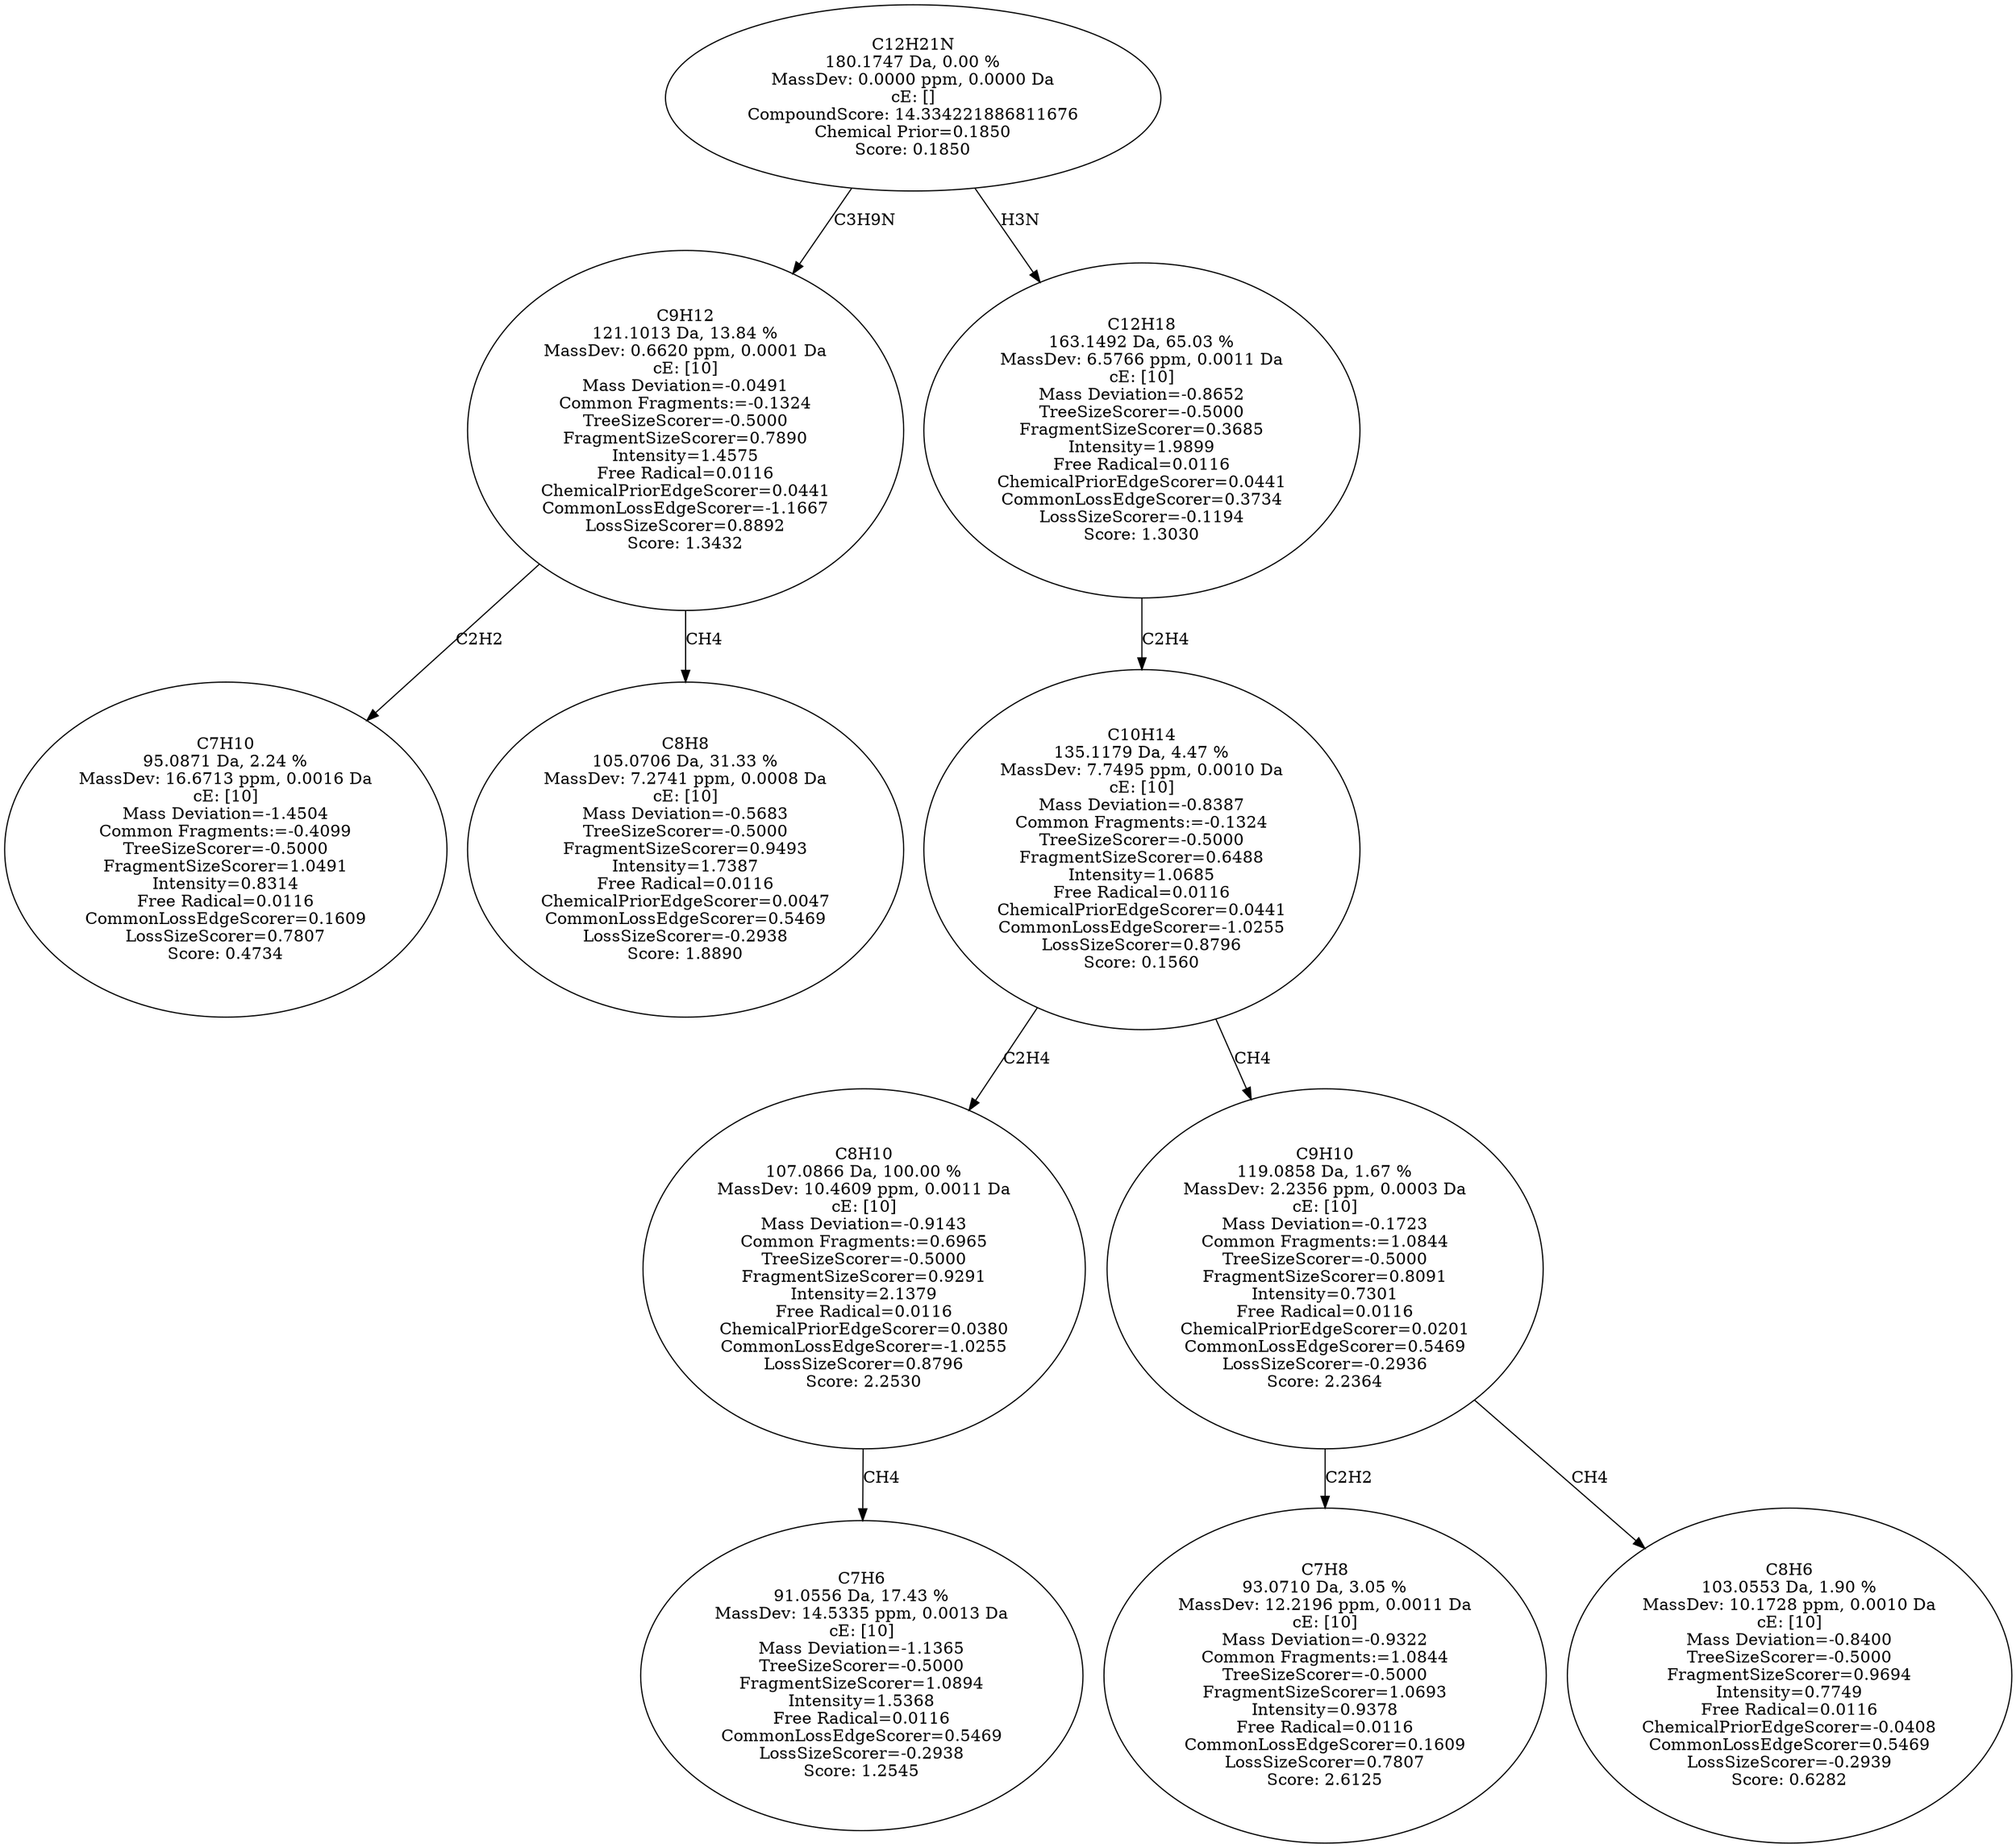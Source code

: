 strict digraph {
v1 [label="C7H10\n95.0871 Da, 2.24 %\nMassDev: 16.6713 ppm, 0.0016 Da\ncE: [10]\nMass Deviation=-1.4504\nCommon Fragments:=-0.4099\nTreeSizeScorer=-0.5000\nFragmentSizeScorer=1.0491\nIntensity=0.8314\nFree Radical=0.0116\nCommonLossEdgeScorer=0.1609\nLossSizeScorer=0.7807\nScore: 0.4734"];
v2 [label="C8H8\n105.0706 Da, 31.33 %\nMassDev: 7.2741 ppm, 0.0008 Da\ncE: [10]\nMass Deviation=-0.5683\nTreeSizeScorer=-0.5000\nFragmentSizeScorer=0.9493\nIntensity=1.7387\nFree Radical=0.0116\nChemicalPriorEdgeScorer=0.0047\nCommonLossEdgeScorer=0.5469\nLossSizeScorer=-0.2938\nScore: 1.8890"];
v3 [label="C9H12\n121.1013 Da, 13.84 %\nMassDev: 0.6620 ppm, 0.0001 Da\ncE: [10]\nMass Deviation=-0.0491\nCommon Fragments:=-0.1324\nTreeSizeScorer=-0.5000\nFragmentSizeScorer=0.7890\nIntensity=1.4575\nFree Radical=0.0116\nChemicalPriorEdgeScorer=0.0441\nCommonLossEdgeScorer=-1.1667\nLossSizeScorer=0.8892\nScore: 1.3432"];
v4 [label="C7H6\n91.0556 Da, 17.43 %\nMassDev: 14.5335 ppm, 0.0013 Da\ncE: [10]\nMass Deviation=-1.1365\nTreeSizeScorer=-0.5000\nFragmentSizeScorer=1.0894\nIntensity=1.5368\nFree Radical=0.0116\nCommonLossEdgeScorer=0.5469\nLossSizeScorer=-0.2938\nScore: 1.2545"];
v5 [label="C8H10\n107.0866 Da, 100.00 %\nMassDev: 10.4609 ppm, 0.0011 Da\ncE: [10]\nMass Deviation=-0.9143\nCommon Fragments:=0.6965\nTreeSizeScorer=-0.5000\nFragmentSizeScorer=0.9291\nIntensity=2.1379\nFree Radical=0.0116\nChemicalPriorEdgeScorer=0.0380\nCommonLossEdgeScorer=-1.0255\nLossSizeScorer=0.8796\nScore: 2.2530"];
v6 [label="C7H8\n93.0710 Da, 3.05 %\nMassDev: 12.2196 ppm, 0.0011 Da\ncE: [10]\nMass Deviation=-0.9322\nCommon Fragments:=1.0844\nTreeSizeScorer=-0.5000\nFragmentSizeScorer=1.0693\nIntensity=0.9378\nFree Radical=0.0116\nCommonLossEdgeScorer=0.1609\nLossSizeScorer=0.7807\nScore: 2.6125"];
v7 [label="C8H6\n103.0553 Da, 1.90 %\nMassDev: 10.1728 ppm, 0.0010 Da\ncE: [10]\nMass Deviation=-0.8400\nTreeSizeScorer=-0.5000\nFragmentSizeScorer=0.9694\nIntensity=0.7749\nFree Radical=0.0116\nChemicalPriorEdgeScorer=-0.0408\nCommonLossEdgeScorer=0.5469\nLossSizeScorer=-0.2939\nScore: 0.6282"];
v8 [label="C9H10\n119.0858 Da, 1.67 %\nMassDev: 2.2356 ppm, 0.0003 Da\ncE: [10]\nMass Deviation=-0.1723\nCommon Fragments:=1.0844\nTreeSizeScorer=-0.5000\nFragmentSizeScorer=0.8091\nIntensity=0.7301\nFree Radical=0.0116\nChemicalPriorEdgeScorer=0.0201\nCommonLossEdgeScorer=0.5469\nLossSizeScorer=-0.2936\nScore: 2.2364"];
v9 [label="C10H14\n135.1179 Da, 4.47 %\nMassDev: 7.7495 ppm, 0.0010 Da\ncE: [10]\nMass Deviation=-0.8387\nCommon Fragments:=-0.1324\nTreeSizeScorer=-0.5000\nFragmentSizeScorer=0.6488\nIntensity=1.0685\nFree Radical=0.0116\nChemicalPriorEdgeScorer=0.0441\nCommonLossEdgeScorer=-1.0255\nLossSizeScorer=0.8796\nScore: 0.1560"];
v10 [label="C12H18\n163.1492 Da, 65.03 %\nMassDev: 6.5766 ppm, 0.0011 Da\ncE: [10]\nMass Deviation=-0.8652\nTreeSizeScorer=-0.5000\nFragmentSizeScorer=0.3685\nIntensity=1.9899\nFree Radical=0.0116\nChemicalPriorEdgeScorer=0.0441\nCommonLossEdgeScorer=0.3734\nLossSizeScorer=-0.1194\nScore: 1.3030"];
v11 [label="C12H21N\n180.1747 Da, 0.00 %\nMassDev: 0.0000 ppm, 0.0000 Da\ncE: []\nCompoundScore: 14.334221886811676\nChemical Prior=0.1850\nScore: 0.1850"];
v3 -> v1 [label="C2H2"];
v3 -> v2 [label="CH4"];
v11 -> v3 [label="C3H9N"];
v5 -> v4 [label="CH4"];
v9 -> v5 [label="C2H4"];
v8 -> v6 [label="C2H2"];
v8 -> v7 [label="CH4"];
v9 -> v8 [label="CH4"];
v10 -> v9 [label="C2H4"];
v11 -> v10 [label="H3N"];
}